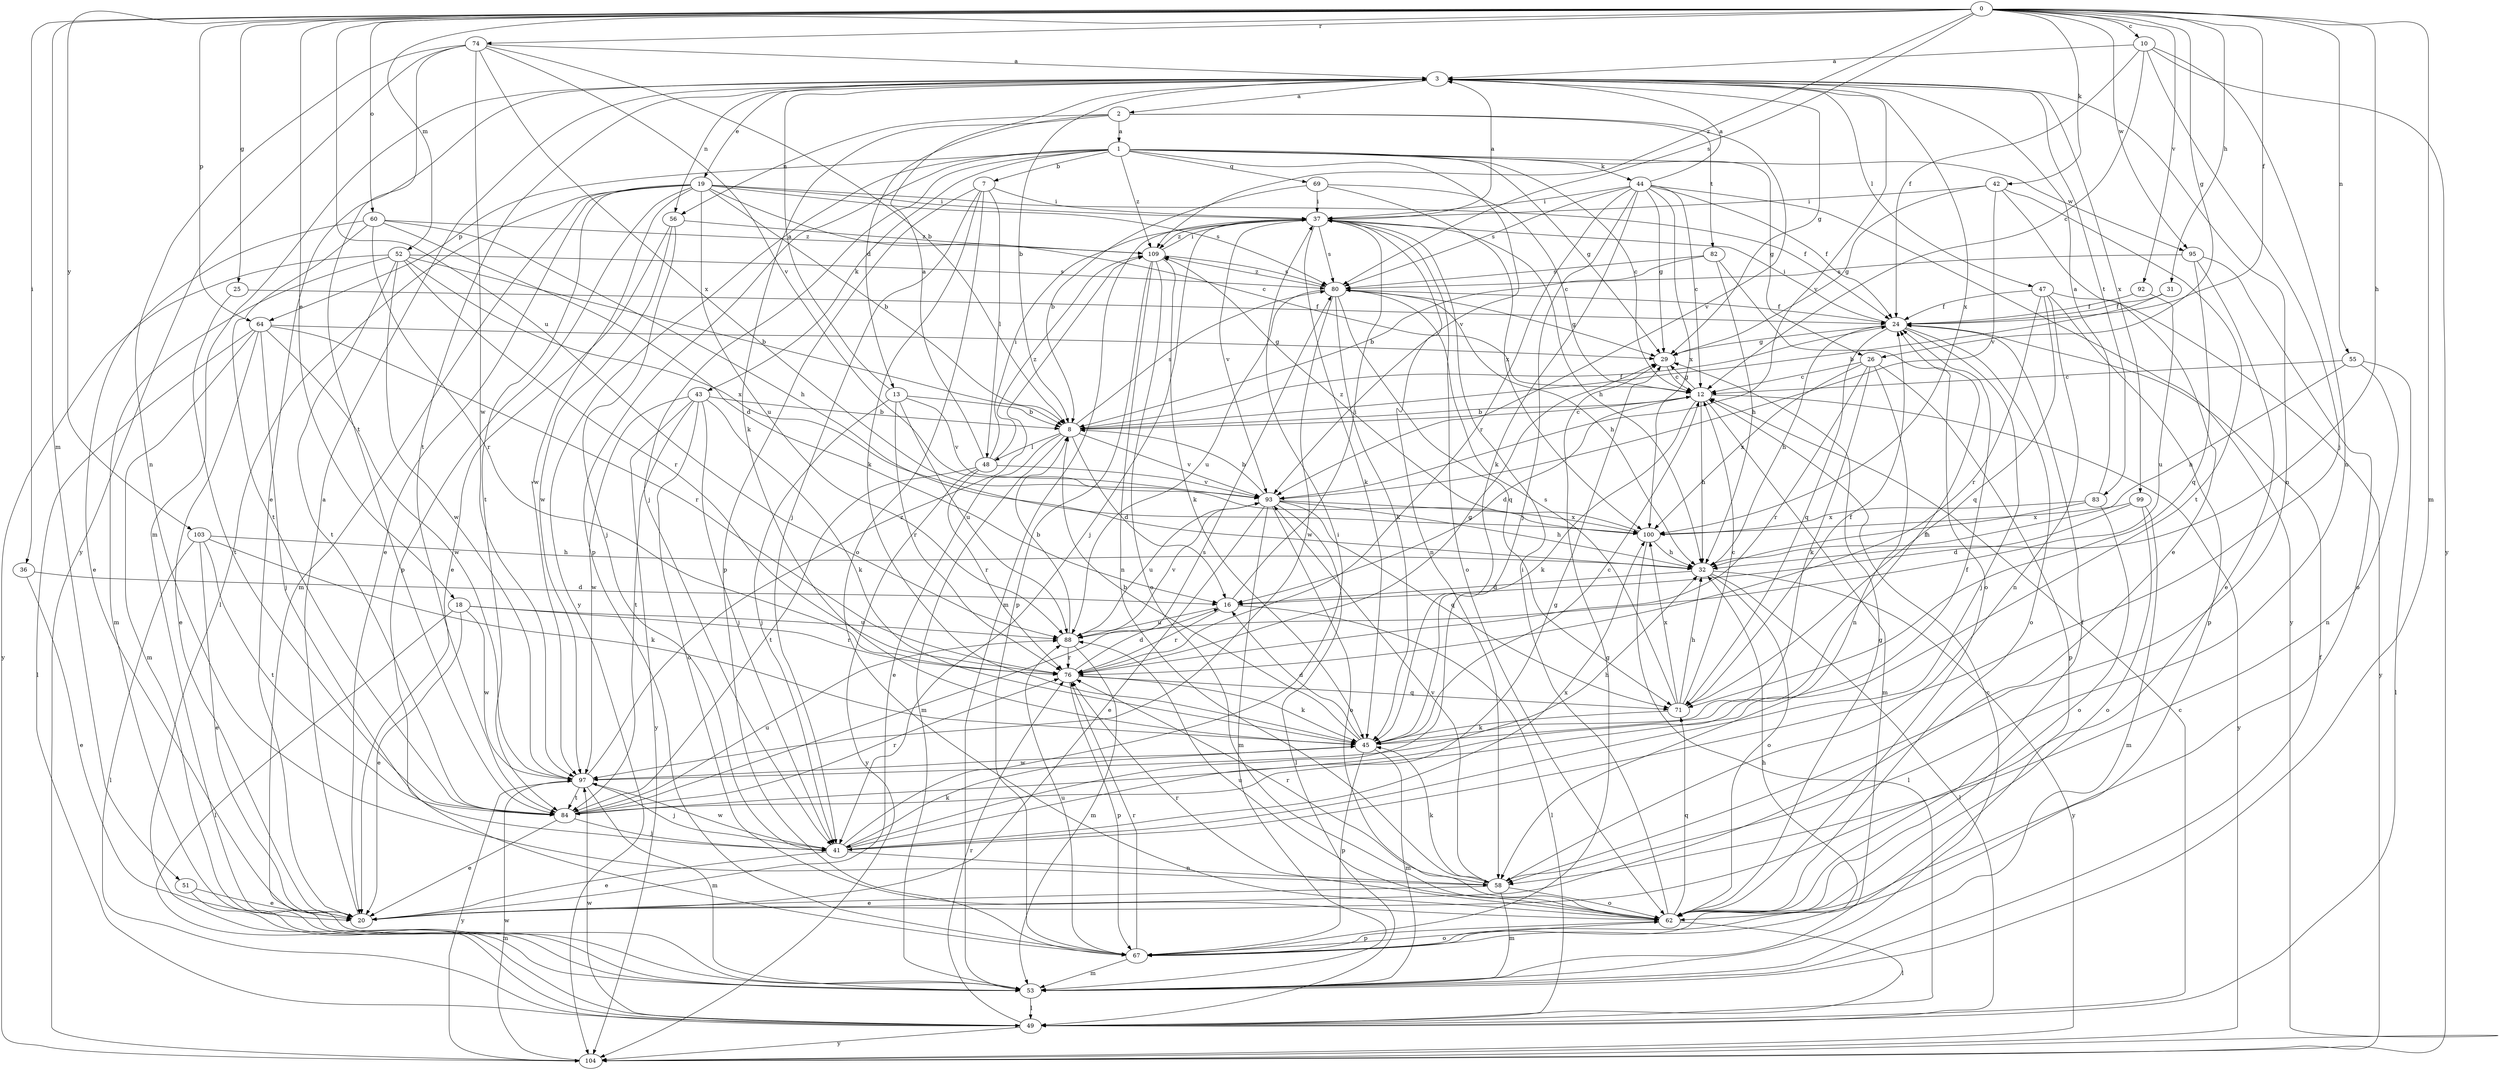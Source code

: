 strict digraph  {
0;
1;
2;
3;
7;
8;
10;
12;
13;
16;
18;
19;
20;
24;
25;
26;
29;
31;
32;
36;
37;
41;
42;
43;
44;
45;
47;
48;
49;
51;
52;
53;
55;
56;
58;
60;
62;
64;
67;
69;
71;
74;
76;
80;
82;
83;
84;
88;
92;
93;
95;
97;
99;
100;
103;
104;
109;
0 -> 10  [label=c];
0 -> 18  [label=e];
0 -> 24  [label=f];
0 -> 25  [label=g];
0 -> 26  [label=g];
0 -> 31  [label=h];
0 -> 32  [label=h];
0 -> 36  [label=i];
0 -> 42  [label=k];
0 -> 51  [label=m];
0 -> 52  [label=m];
0 -> 53  [label=m];
0 -> 55  [label=n];
0 -> 60  [label=o];
0 -> 64  [label=p];
0 -> 74  [label=r];
0 -> 80  [label=s];
0 -> 88  [label=u];
0 -> 92  [label=v];
0 -> 95  [label=w];
0 -> 103  [label=y];
0 -> 109  [label=z];
1 -> 7  [label=b];
1 -> 12  [label=c];
1 -> 26  [label=g];
1 -> 29  [label=g];
1 -> 41  [label=j];
1 -> 43  [label=k];
1 -> 44  [label=k];
1 -> 64  [label=p];
1 -> 67  [label=p];
1 -> 69  [label=q];
1 -> 93  [label=v];
1 -> 95  [label=w];
1 -> 104  [label=y];
1 -> 109  [label=z];
2 -> 1  [label=a];
2 -> 13  [label=d];
2 -> 45  [label=k];
2 -> 56  [label=n];
2 -> 82  [label=t];
2 -> 93  [label=v];
3 -> 2  [label=a];
3 -> 8  [label=b];
3 -> 19  [label=e];
3 -> 20  [label=e];
3 -> 29  [label=g];
3 -> 47  [label=l];
3 -> 53  [label=m];
3 -> 56  [label=n];
3 -> 58  [label=n];
3 -> 83  [label=t];
3 -> 84  [label=t];
3 -> 93  [label=v];
3 -> 99  [label=x];
3 -> 100  [label=x];
7 -> 37  [label=i];
7 -> 41  [label=j];
7 -> 45  [label=k];
7 -> 48  [label=l];
7 -> 62  [label=o];
7 -> 67  [label=p];
8 -> 12  [label=c];
8 -> 16  [label=d];
8 -> 20  [label=e];
8 -> 24  [label=f];
8 -> 48  [label=l];
8 -> 53  [label=m];
8 -> 80  [label=s];
8 -> 93  [label=v];
10 -> 3  [label=a];
10 -> 12  [label=c];
10 -> 24  [label=f];
10 -> 41  [label=j];
10 -> 58  [label=n];
10 -> 104  [label=y];
12 -> 8  [label=b];
12 -> 16  [label=d];
12 -> 29  [label=g];
12 -> 32  [label=h];
12 -> 45  [label=k];
12 -> 53  [label=m];
12 -> 104  [label=y];
13 -> 3  [label=a];
13 -> 8  [label=b];
13 -> 41  [label=j];
13 -> 76  [label=r];
13 -> 88  [label=u];
13 -> 93  [label=v];
16 -> 37  [label=i];
16 -> 49  [label=l];
16 -> 76  [label=r];
16 -> 88  [label=u];
18 -> 20  [label=e];
18 -> 49  [label=l];
18 -> 76  [label=r];
18 -> 88  [label=u];
18 -> 97  [label=w];
19 -> 8  [label=b];
19 -> 12  [label=c];
19 -> 20  [label=e];
19 -> 24  [label=f];
19 -> 37  [label=i];
19 -> 49  [label=l];
19 -> 53  [label=m];
19 -> 67  [label=p];
19 -> 80  [label=s];
19 -> 84  [label=t];
19 -> 88  [label=u];
19 -> 97  [label=w];
20 -> 3  [label=a];
24 -> 29  [label=g];
24 -> 32  [label=h];
24 -> 37  [label=i];
24 -> 41  [label=j];
24 -> 62  [label=o];
24 -> 71  [label=q];
25 -> 24  [label=f];
25 -> 84  [label=t];
26 -> 12  [label=c];
26 -> 45  [label=k];
26 -> 58  [label=n];
26 -> 67  [label=p];
26 -> 76  [label=r];
26 -> 100  [label=x];
29 -> 12  [label=c];
31 -> 8  [label=b];
31 -> 24  [label=f];
32 -> 16  [label=d];
32 -> 49  [label=l];
32 -> 62  [label=o];
32 -> 104  [label=y];
36 -> 16  [label=d];
36 -> 20  [label=e];
37 -> 3  [label=a];
37 -> 32  [label=h];
37 -> 41  [label=j];
37 -> 45  [label=k];
37 -> 53  [label=m];
37 -> 58  [label=n];
37 -> 62  [label=o];
37 -> 80  [label=s];
37 -> 93  [label=v];
37 -> 109  [label=z];
41 -> 20  [label=e];
41 -> 29  [label=g];
41 -> 37  [label=i];
41 -> 45  [label=k];
41 -> 58  [label=n];
41 -> 97  [label=w];
41 -> 100  [label=x];
42 -> 20  [label=e];
42 -> 29  [label=g];
42 -> 37  [label=i];
42 -> 84  [label=t];
42 -> 93  [label=v];
43 -> 8  [label=b];
43 -> 41  [label=j];
43 -> 45  [label=k];
43 -> 62  [label=o];
43 -> 84  [label=t];
43 -> 97  [label=w];
43 -> 104  [label=y];
44 -> 3  [label=a];
44 -> 12  [label=c];
44 -> 24  [label=f];
44 -> 29  [label=g];
44 -> 37  [label=i];
44 -> 41  [label=j];
44 -> 45  [label=k];
44 -> 76  [label=r];
44 -> 80  [label=s];
44 -> 100  [label=x];
44 -> 104  [label=y];
45 -> 8  [label=b];
45 -> 12  [label=c];
45 -> 16  [label=d];
45 -> 24  [label=f];
45 -> 53  [label=m];
45 -> 67  [label=p];
45 -> 97  [label=w];
47 -> 24  [label=f];
47 -> 58  [label=n];
47 -> 67  [label=p];
47 -> 71  [label=q];
47 -> 76  [label=r];
47 -> 104  [label=y];
48 -> 3  [label=a];
48 -> 37  [label=i];
48 -> 76  [label=r];
48 -> 84  [label=t];
48 -> 93  [label=v];
48 -> 104  [label=y];
48 -> 109  [label=z];
49 -> 12  [label=c];
49 -> 76  [label=r];
49 -> 97  [label=w];
49 -> 104  [label=y];
51 -> 20  [label=e];
51 -> 53  [label=m];
52 -> 8  [label=b];
52 -> 53  [label=m];
52 -> 76  [label=r];
52 -> 80  [label=s];
52 -> 84  [label=t];
52 -> 97  [label=w];
52 -> 100  [label=x];
52 -> 104  [label=y];
53 -> 12  [label=c];
53 -> 24  [label=f];
53 -> 49  [label=l];
55 -> 12  [label=c];
55 -> 32  [label=h];
55 -> 49  [label=l];
55 -> 58  [label=n];
56 -> 20  [label=e];
56 -> 41  [label=j];
56 -> 97  [label=w];
56 -> 109  [label=z];
58 -> 20  [label=e];
58 -> 45  [label=k];
58 -> 53  [label=m];
58 -> 62  [label=o];
58 -> 76  [label=r];
58 -> 93  [label=v];
60 -> 16  [label=d];
60 -> 20  [label=e];
60 -> 32  [label=h];
60 -> 76  [label=r];
60 -> 84  [label=t];
60 -> 109  [label=z];
62 -> 24  [label=f];
62 -> 29  [label=g];
62 -> 37  [label=i];
62 -> 49  [label=l];
62 -> 67  [label=p];
62 -> 71  [label=q];
62 -> 76  [label=r];
62 -> 88  [label=u];
64 -> 20  [label=e];
64 -> 29  [label=g];
64 -> 41  [label=j];
64 -> 49  [label=l];
64 -> 53  [label=m];
64 -> 76  [label=r];
64 -> 97  [label=w];
67 -> 29  [label=g];
67 -> 32  [label=h];
67 -> 53  [label=m];
67 -> 62  [label=o];
67 -> 76  [label=r];
67 -> 88  [label=u];
69 -> 8  [label=b];
69 -> 12  [label=c];
69 -> 37  [label=i];
69 -> 100  [label=x];
71 -> 12  [label=c];
71 -> 24  [label=f];
71 -> 32  [label=h];
71 -> 45  [label=k];
71 -> 80  [label=s];
71 -> 100  [label=x];
74 -> 3  [label=a];
74 -> 8  [label=b];
74 -> 58  [label=n];
74 -> 84  [label=t];
74 -> 93  [label=v];
74 -> 97  [label=w];
74 -> 100  [label=x];
74 -> 104  [label=y];
76 -> 16  [label=d];
76 -> 29  [label=g];
76 -> 45  [label=k];
76 -> 67  [label=p];
76 -> 71  [label=q];
80 -> 24  [label=f];
80 -> 29  [label=g];
80 -> 32  [label=h];
80 -> 45  [label=k];
80 -> 71  [label=q];
80 -> 88  [label=u];
80 -> 97  [label=w];
80 -> 109  [label=z];
82 -> 8  [label=b];
82 -> 32  [label=h];
82 -> 62  [label=o];
82 -> 80  [label=s];
83 -> 3  [label=a];
83 -> 32  [label=h];
83 -> 62  [label=o];
83 -> 100  [label=x];
84 -> 20  [label=e];
84 -> 24  [label=f];
84 -> 41  [label=j];
84 -> 76  [label=r];
84 -> 80  [label=s];
84 -> 88  [label=u];
88 -> 8  [label=b];
88 -> 53  [label=m];
88 -> 76  [label=r];
88 -> 93  [label=v];
92 -> 24  [label=f];
92 -> 88  [label=u];
93 -> 8  [label=b];
93 -> 20  [label=e];
93 -> 32  [label=h];
93 -> 49  [label=l];
93 -> 53  [label=m];
93 -> 62  [label=o];
93 -> 71  [label=q];
93 -> 88  [label=u];
93 -> 100  [label=x];
95 -> 20  [label=e];
95 -> 62  [label=o];
95 -> 71  [label=q];
95 -> 80  [label=s];
97 -> 32  [label=h];
97 -> 41  [label=j];
97 -> 53  [label=m];
97 -> 84  [label=t];
97 -> 104  [label=y];
97 -> 109  [label=z];
99 -> 16  [label=d];
99 -> 53  [label=m];
99 -> 62  [label=o];
99 -> 100  [label=x];
100 -> 32  [label=h];
100 -> 49  [label=l];
100 -> 109  [label=z];
103 -> 20  [label=e];
103 -> 32  [label=h];
103 -> 45  [label=k];
103 -> 49  [label=l];
103 -> 84  [label=t];
104 -> 97  [label=w];
109 -> 37  [label=i];
109 -> 45  [label=k];
109 -> 58  [label=n];
109 -> 62  [label=o];
109 -> 67  [label=p];
109 -> 80  [label=s];
}
